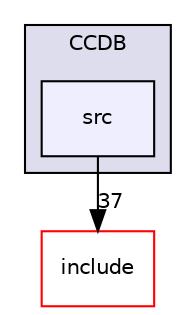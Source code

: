 digraph "/home/travis/build/AliceO2Group/AliceO2/CCDB/src" {
  bgcolor=transparent;
  compound=true
  node [ fontsize="10", fontname="Helvetica"];
  edge [ labelfontsize="10", labelfontname="Helvetica"];
  subgraph clusterdir_6af676bf18881990e4083e191d0e63e0 {
    graph [ bgcolor="#ddddee", pencolor="black", label="CCDB" fontname="Helvetica", fontsize="10", URL="dir_6af676bf18881990e4083e191d0e63e0.html"]
  dir_befd4b94ad9227be1ceff0153bf9ca7d [shape=box, label="src", style="filled", fillcolor="#eeeeff", pencolor="black", URL="dir_befd4b94ad9227be1ceff0153bf9ca7d.html"];
  }
  dir_59dc0f81c739431be85ac14fce2e92df [shape=box label="include" color="red" URL="dir_59dc0f81c739431be85ac14fce2e92df.html"];
  dir_befd4b94ad9227be1ceff0153bf9ca7d->dir_59dc0f81c739431be85ac14fce2e92df [headlabel="37", labeldistance=1.5 headhref="dir_000008_000006.html"];
}
